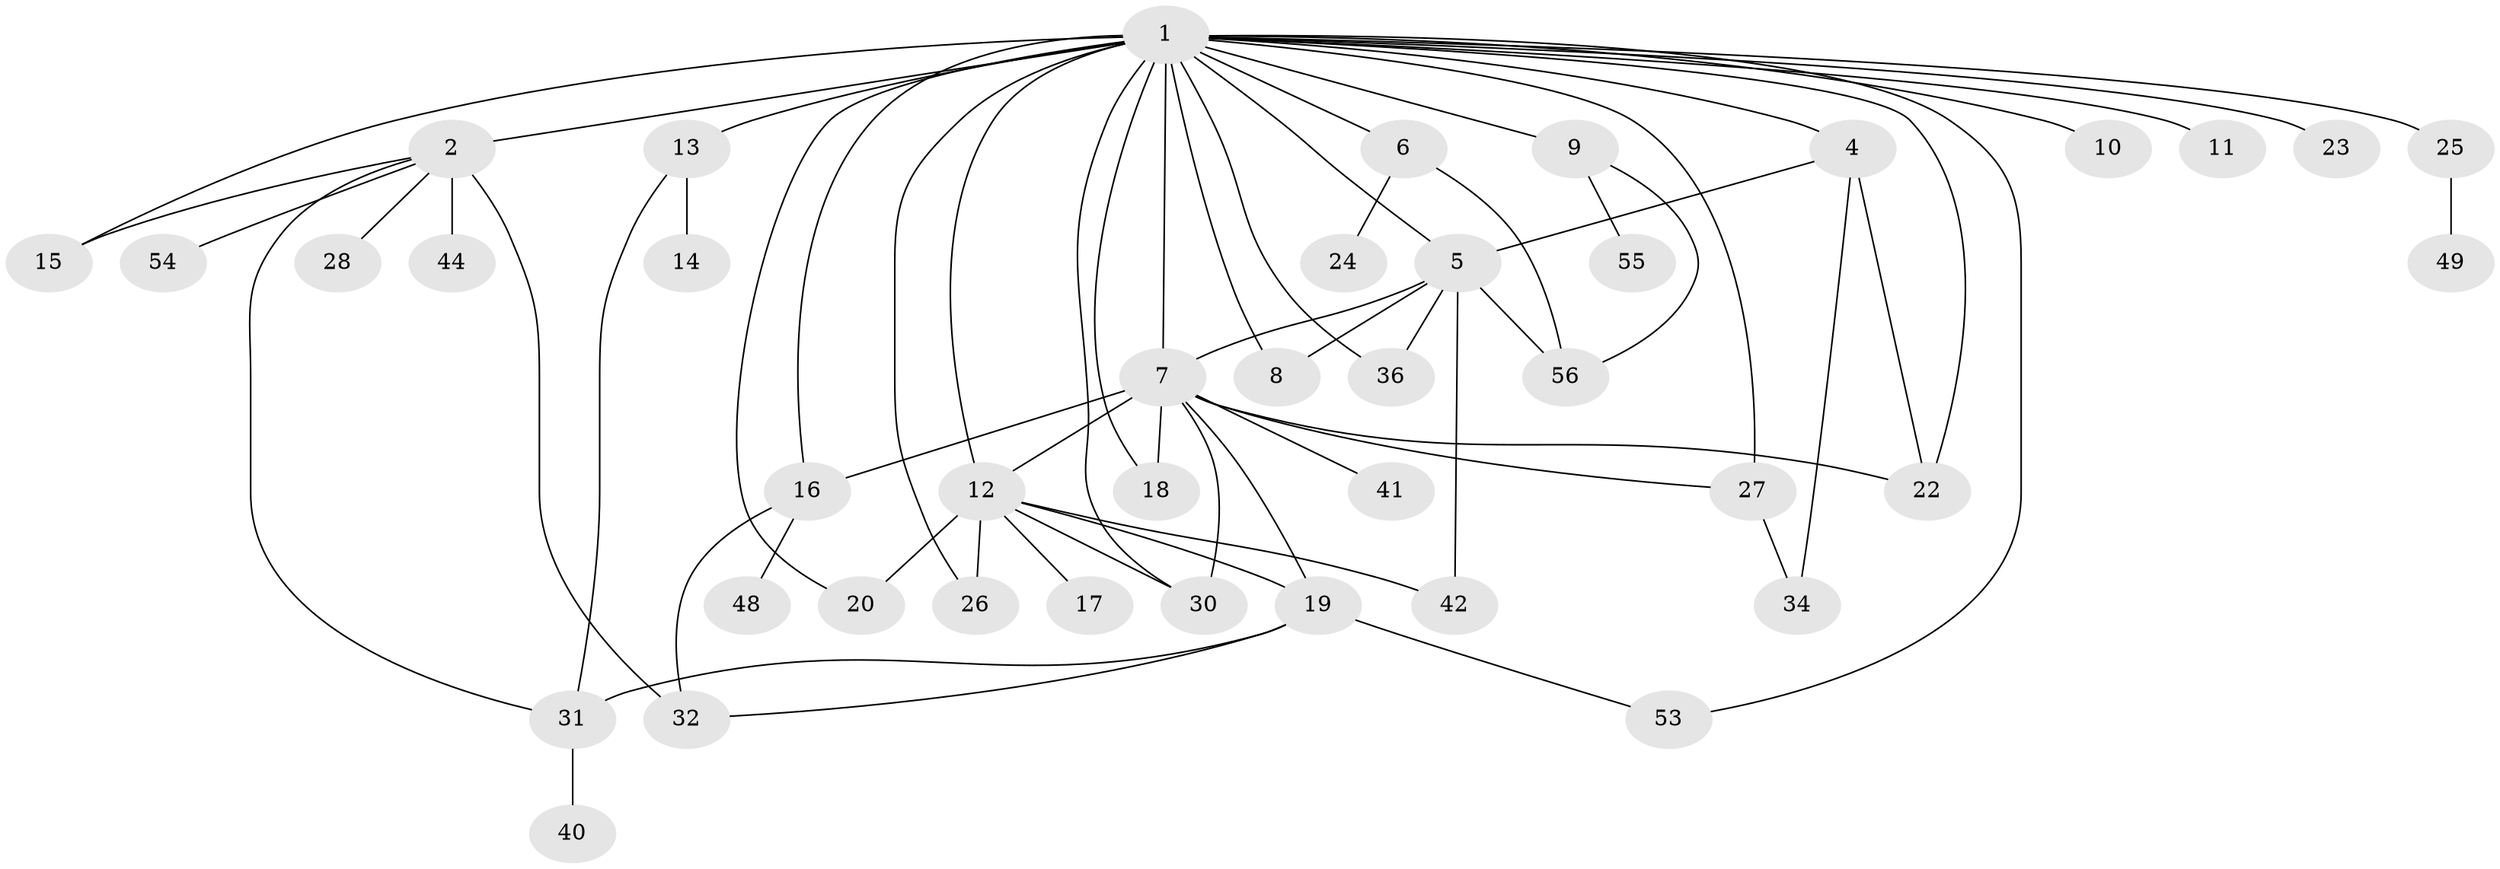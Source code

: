 // Generated by graph-tools (version 1.1) at 2025/23/03/03/25 07:23:54]
// undirected, 41 vertices, 65 edges
graph export_dot {
graph [start="1"]
  node [color=gray90,style=filled];
  1 [super="+3"];
  2 [super="+45"];
  4 [super="+46"];
  5 [super="+51"];
  6 [super="+37"];
  7 [super="+52"];
  8 [super="+43"];
  9 [super="+47"];
  10;
  11;
  12 [super="+35"];
  13 [super="+50"];
  14;
  15;
  16;
  17;
  18 [super="+21"];
  19 [super="+33"];
  20;
  22 [super="+29"];
  23;
  24;
  25;
  26;
  27;
  28;
  30;
  31 [super="+39"];
  32 [super="+38"];
  34;
  36;
  40;
  41;
  42;
  44;
  48;
  49;
  53;
  54;
  55;
  56;
  1 -- 2 [weight=3];
  1 -- 6 [weight=2];
  1 -- 10;
  1 -- 12 [weight=3];
  1 -- 16 [weight=2];
  1 -- 23;
  1 -- 25;
  1 -- 27;
  1 -- 4 [weight=2];
  1 -- 5 [weight=2];
  1 -- 7 [weight=2];
  1 -- 8;
  1 -- 9 [weight=2];
  1 -- 11;
  1 -- 13;
  1 -- 15;
  1 -- 20;
  1 -- 26;
  1 -- 30;
  1 -- 36;
  1 -- 53;
  1 -- 22;
  1 -- 18 [weight=2];
  2 -- 15;
  2 -- 28;
  2 -- 31;
  2 -- 32;
  2 -- 44;
  2 -- 54;
  4 -- 34;
  4 -- 5;
  4 -- 22;
  5 -- 7;
  5 -- 8;
  5 -- 36 [weight=2];
  5 -- 56;
  5 -- 42;
  6 -- 24;
  6 -- 56;
  7 -- 12;
  7 -- 16;
  7 -- 18;
  7 -- 22;
  7 -- 27;
  7 -- 30;
  7 -- 41;
  7 -- 19;
  9 -- 55;
  9 -- 56;
  12 -- 17;
  12 -- 19;
  12 -- 20;
  12 -- 26;
  12 -- 30;
  12 -- 42;
  13 -- 14;
  13 -- 31;
  16 -- 48;
  16 -- 32;
  19 -- 32;
  19 -- 53;
  19 -- 31;
  25 -- 49;
  27 -- 34;
  31 -- 40;
}
